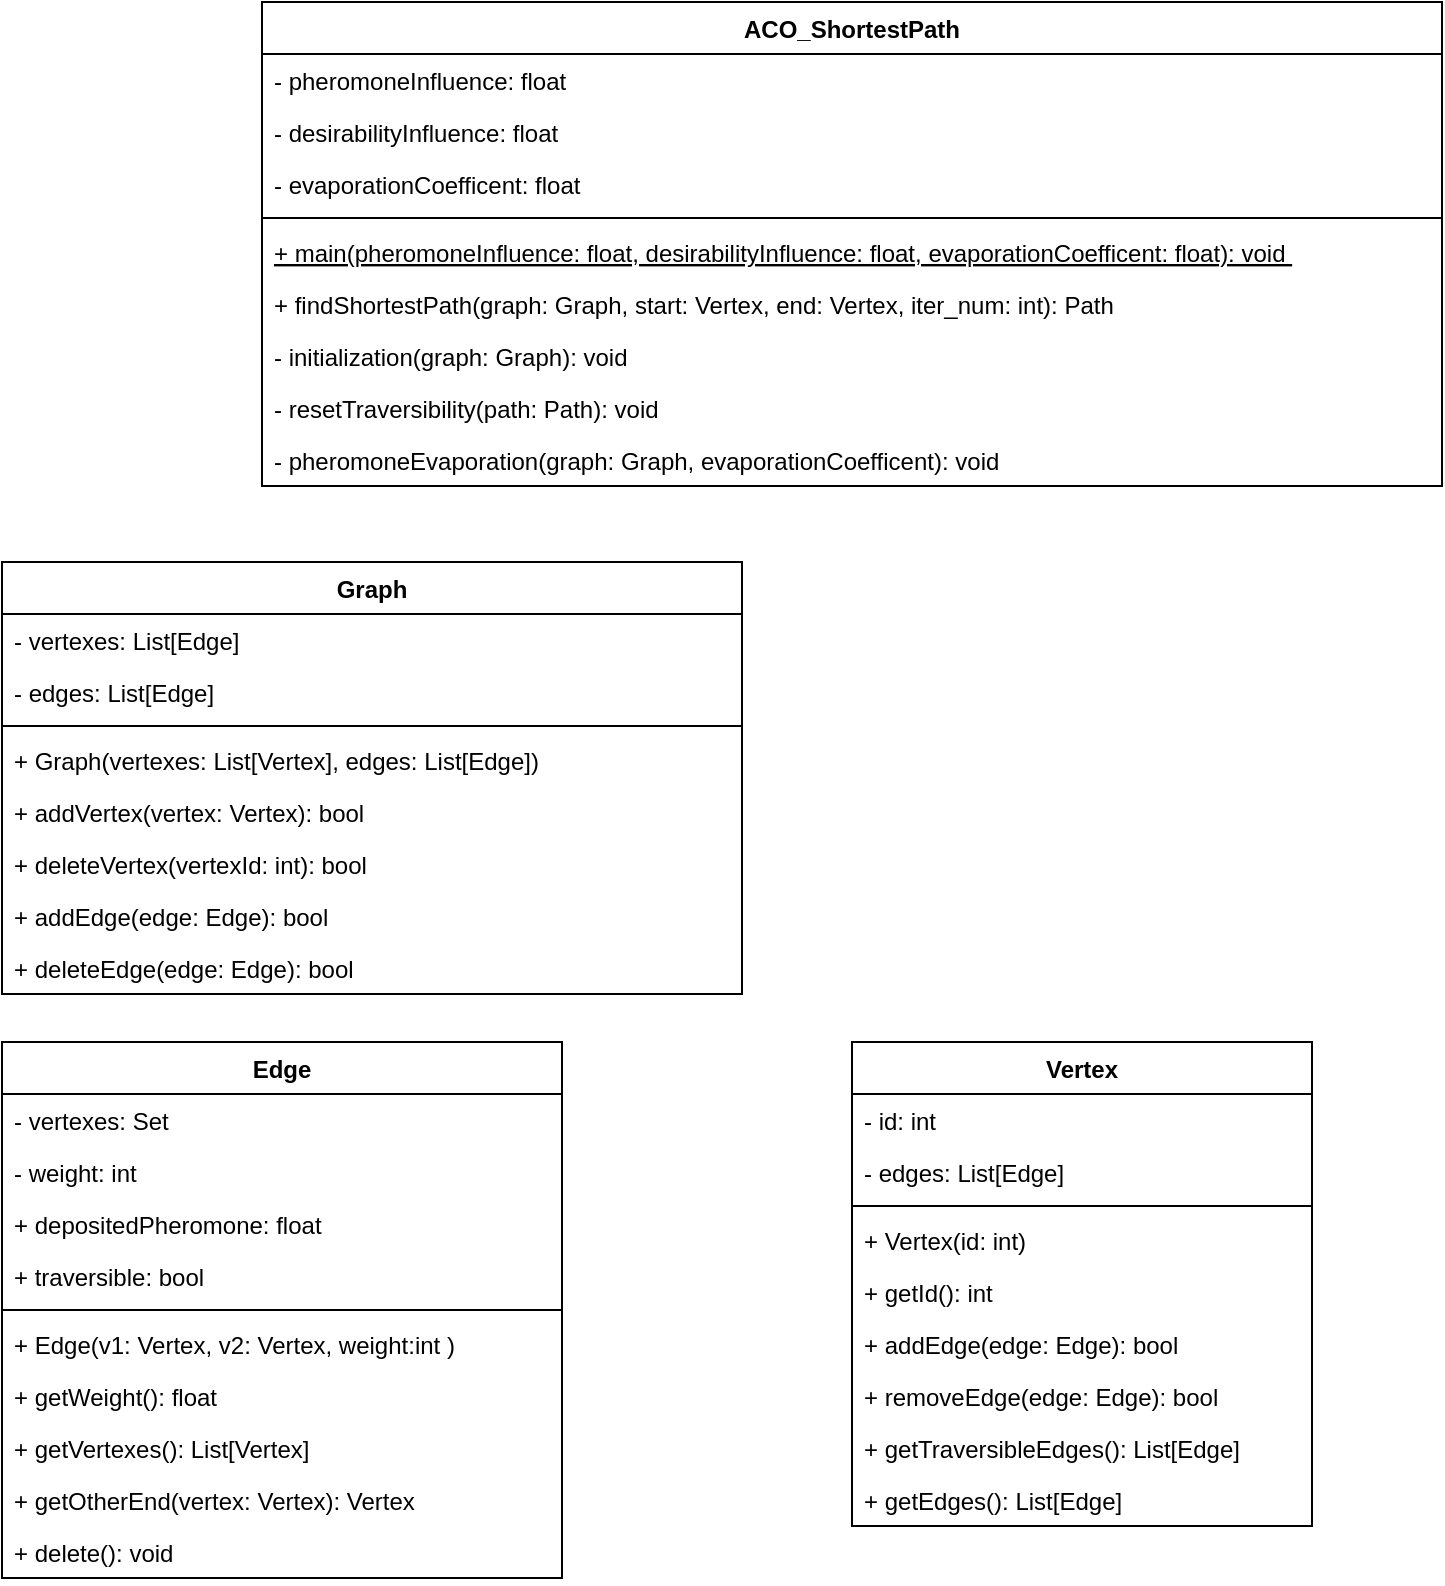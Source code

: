 <mxfile version="13.6.2" type="device"><diagram name="Page-1" id="c4acf3e9-155e-7222-9cf6-157b1a14988f"><mxGraphModel dx="1184" dy="882" grid="1" gridSize="10" guides="1" tooltips="1" connect="1" arrows="1" fold="1" page="1" pageScale="1" pageWidth="850" pageHeight="1100" background="#ffffff" math="0" shadow="0"><root><mxCell id="0"/><mxCell id="1" parent="0"/><mxCell id="sqjGZ9QeviKluE0AUtPM-5" value="ACO_ShortestPath" style="swimlane;fontStyle=1;align=center;verticalAlign=top;childLayout=stackLayout;horizontal=1;startSize=26;horizontalStack=0;resizeParent=1;resizeParentMax=0;resizeLast=0;collapsible=1;marginBottom=0;" vertex="1" parent="1"><mxGeometry x="130" y="20" width="590" height="242" as="geometry"/></mxCell><mxCell id="sqjGZ9QeviKluE0AUtPM-6" value="- pheromoneInfluence: float" style="text;strokeColor=none;fillColor=none;align=left;verticalAlign=top;spacingLeft=4;spacingRight=4;overflow=hidden;rotatable=0;points=[[0,0.5],[1,0.5]];portConstraint=eastwest;" vertex="1" parent="sqjGZ9QeviKluE0AUtPM-5"><mxGeometry y="26" width="590" height="26" as="geometry"/></mxCell><mxCell id="sqjGZ9QeviKluE0AUtPM-21" value="- desirabilityInfluence: float" style="text;strokeColor=none;fillColor=none;align=left;verticalAlign=top;spacingLeft=4;spacingRight=4;overflow=hidden;rotatable=0;points=[[0,0.5],[1,0.5]];portConstraint=eastwest;" vertex="1" parent="sqjGZ9QeviKluE0AUtPM-5"><mxGeometry y="52" width="590" height="26" as="geometry"/></mxCell><mxCell id="sqjGZ9QeviKluE0AUtPM-22" value="- evaporationCoefficent: float" style="text;strokeColor=none;fillColor=none;align=left;verticalAlign=top;spacingLeft=4;spacingRight=4;overflow=hidden;rotatable=0;points=[[0,0.5],[1,0.5]];portConstraint=eastwest;" vertex="1" parent="sqjGZ9QeviKluE0AUtPM-5"><mxGeometry y="78" width="590" height="26" as="geometry"/></mxCell><mxCell id="sqjGZ9QeviKluE0AUtPM-7" value="" style="line;strokeWidth=1;fillColor=none;align=left;verticalAlign=middle;spacingTop=-1;spacingLeft=3;spacingRight=3;rotatable=0;labelPosition=right;points=[];portConstraint=eastwest;" vertex="1" parent="sqjGZ9QeviKluE0AUtPM-5"><mxGeometry y="104" width="590" height="8" as="geometry"/></mxCell><mxCell id="sqjGZ9QeviKluE0AUtPM-8" value="+ main(pheromoneInfluence: float, desirabilityInfluence: float, evaporationCoefficent: float): void " style="text;strokeColor=none;fillColor=none;align=left;verticalAlign=top;spacingLeft=4;spacingRight=4;overflow=hidden;rotatable=0;points=[[0,0.5],[1,0.5]];portConstraint=eastwest;fontStyle=4" vertex="1" parent="sqjGZ9QeviKluE0AUtPM-5"><mxGeometry y="112" width="590" height="26" as="geometry"/></mxCell><mxCell id="sqjGZ9QeviKluE0AUtPM-16" value="+ findShortestPath(graph: Graph, start: Vertex, end: Vertex, iter_num: int): Path" style="text;strokeColor=none;fillColor=none;align=left;verticalAlign=top;spacingLeft=4;spacingRight=4;overflow=hidden;rotatable=0;points=[[0,0.5],[1,0.5]];portConstraint=eastwest;" vertex="1" parent="sqjGZ9QeviKluE0AUtPM-5"><mxGeometry y="138" width="590" height="26" as="geometry"/></mxCell><mxCell id="sqjGZ9QeviKluE0AUtPM-17" value="- initialization(graph: Graph): void" style="text;strokeColor=none;fillColor=none;align=left;verticalAlign=top;spacingLeft=4;spacingRight=4;overflow=hidden;rotatable=0;points=[[0,0.5],[1,0.5]];portConstraint=eastwest;" vertex="1" parent="sqjGZ9QeviKluE0AUtPM-5"><mxGeometry y="164" width="590" height="26" as="geometry"/></mxCell><mxCell id="sqjGZ9QeviKluE0AUtPM-18" value="- resetTraversibility(path: Path): void" style="text;strokeColor=none;fillColor=none;align=left;verticalAlign=top;spacingLeft=4;spacingRight=4;overflow=hidden;rotatable=0;points=[[0,0.5],[1,0.5]];portConstraint=eastwest;" vertex="1" parent="sqjGZ9QeviKluE0AUtPM-5"><mxGeometry y="190" width="590" height="26" as="geometry"/></mxCell><mxCell id="sqjGZ9QeviKluE0AUtPM-20" value="- pheromoneEvaporation(graph: Graph, evaporationCoefficent): void" style="text;strokeColor=none;fillColor=none;align=left;verticalAlign=top;spacingLeft=4;spacingRight=4;overflow=hidden;rotatable=0;points=[[0,0.5],[1,0.5]];portConstraint=eastwest;" vertex="1" parent="sqjGZ9QeviKluE0AUtPM-5"><mxGeometry y="216" width="590" height="26" as="geometry"/></mxCell><mxCell id="pg4ettiHtv_dSA1kMVpO-1" value="Graph" style="swimlane;fontStyle=1;align=center;verticalAlign=top;childLayout=stackLayout;horizontal=1;startSize=26;horizontalStack=0;resizeParent=1;resizeParentMax=0;resizeLast=0;collapsible=1;marginBottom=0;" parent="1" vertex="1"><mxGeometry y="300" width="370" height="216" as="geometry"><mxRectangle x="410" y="60" width="70" height="26" as="alternateBounds"/></mxGeometry></mxCell><mxCell id="pg4ettiHtv_dSA1kMVpO-3" value="- vertexes: List[Edge]" style="text;strokeColor=none;fillColor=none;align=left;verticalAlign=top;spacingLeft=4;spacingRight=4;overflow=hidden;rotatable=0;points=[[0,0.5],[1,0.5]];portConstraint=eastwest;" parent="pg4ettiHtv_dSA1kMVpO-1" vertex="1"><mxGeometry y="26" width="370" height="26" as="geometry"/></mxCell><mxCell id="pg4ettiHtv_dSA1kMVpO-4" value="- edges: List[Edge]" style="text;strokeColor=none;fillColor=none;align=left;verticalAlign=top;spacingLeft=4;spacingRight=4;overflow=hidden;rotatable=0;points=[[0,0.5],[1,0.5]];portConstraint=eastwest;" parent="pg4ettiHtv_dSA1kMVpO-1" vertex="1"><mxGeometry y="52" width="370" height="26" as="geometry"/></mxCell><mxCell id="pg4ettiHtv_dSA1kMVpO-5" value="" style="line;strokeWidth=1;fillColor=none;align=left;verticalAlign=middle;spacingTop=-1;spacingLeft=3;spacingRight=3;rotatable=0;labelPosition=right;points=[];portConstraint=eastwest;" parent="pg4ettiHtv_dSA1kMVpO-1" vertex="1"><mxGeometry y="78" width="370" height="8" as="geometry"/></mxCell><mxCell id="pg4ettiHtv_dSA1kMVpO-2" value="+ Graph(vertexes: List[Vertex], edges: List[Edge])" style="text;strokeColor=none;fillColor=none;align=left;verticalAlign=top;spacingLeft=4;spacingRight=4;overflow=hidden;rotatable=0;points=[[0,0.5],[1,0.5]];portConstraint=eastwest;" parent="pg4ettiHtv_dSA1kMVpO-1" vertex="1"><mxGeometry y="86" width="370" height="26" as="geometry"/></mxCell><mxCell id="pg4ettiHtv_dSA1kMVpO-7" value="+ addVertex(vertex: Vertex): bool" style="text;strokeColor=none;fillColor=none;align=left;verticalAlign=top;spacingLeft=4;spacingRight=4;overflow=hidden;rotatable=0;points=[[0,0.5],[1,0.5]];portConstraint=eastwest;" parent="pg4ettiHtv_dSA1kMVpO-1" vertex="1"><mxGeometry y="112" width="370" height="26" as="geometry"/></mxCell><mxCell id="JrEu-F-5bnfmGJyy2IwM-2" value="+ deleteVertex(vertexId: int): bool" style="text;strokeColor=none;fillColor=none;align=left;verticalAlign=top;spacingLeft=4;spacingRight=4;overflow=hidden;rotatable=0;points=[[0,0.5],[1,0.5]];portConstraint=eastwest;" parent="pg4ettiHtv_dSA1kMVpO-1" vertex="1"><mxGeometry y="138" width="370" height="26" as="geometry"/></mxCell><mxCell id="pg4ettiHtv_dSA1kMVpO-6" value="+ addEdge(edge: Edge): bool" style="text;strokeColor=none;fillColor=none;align=left;verticalAlign=top;spacingLeft=4;spacingRight=4;overflow=hidden;rotatable=0;points=[[0,0.5],[1,0.5]];portConstraint=eastwest;" parent="pg4ettiHtv_dSA1kMVpO-1" vertex="1"><mxGeometry y="164" width="370" height="26" as="geometry"/></mxCell><mxCell id="JrEu-F-5bnfmGJyy2IwM-1" value="+ deleteEdge(edge: Edge): bool" style="text;strokeColor=none;fillColor=none;align=left;verticalAlign=top;spacingLeft=4;spacingRight=4;overflow=hidden;rotatable=0;points=[[0,0.5],[1,0.5]];portConstraint=eastwest;" parent="pg4ettiHtv_dSA1kMVpO-1" vertex="1"><mxGeometry y="190" width="370" height="26" as="geometry"/></mxCell><mxCell id="pg4ettiHtv_dSA1kMVpO-14" value="Edge" style="swimlane;fontStyle=1;align=center;verticalAlign=top;childLayout=stackLayout;horizontal=1;startSize=26;horizontalStack=0;resizeParent=1;resizeParentMax=0;resizeLast=0;collapsible=1;marginBottom=0;" parent="1" vertex="1"><mxGeometry y="540" width="280" height="268" as="geometry"/></mxCell><mxCell id="pg4ettiHtv_dSA1kMVpO-16" value="- vertexes: Set" style="text;strokeColor=none;fillColor=none;align=left;verticalAlign=top;spacingLeft=4;spacingRight=4;overflow=hidden;rotatable=0;points=[[0,0.5],[1,0.5]];portConstraint=eastwest;" parent="pg4ettiHtv_dSA1kMVpO-14" vertex="1"><mxGeometry y="26" width="280" height="26" as="geometry"/></mxCell><mxCell id="pg4ettiHtv_dSA1kMVpO-17" value="- weight: int" style="text;strokeColor=none;fillColor=none;align=left;verticalAlign=top;spacingLeft=4;spacingRight=4;overflow=hidden;rotatable=0;points=[[0,0.5],[1,0.5]];portConstraint=eastwest;" parent="pg4ettiHtv_dSA1kMVpO-14" vertex="1"><mxGeometry y="52" width="280" height="26" as="geometry"/></mxCell><mxCell id="pg4ettiHtv_dSA1kMVpO-18" value="+ depositedPheromone: float" style="text;strokeColor=none;fillColor=none;align=left;verticalAlign=top;spacingLeft=4;spacingRight=4;overflow=hidden;rotatable=0;points=[[0,0.5],[1,0.5]];portConstraint=eastwest;" parent="pg4ettiHtv_dSA1kMVpO-14" vertex="1"><mxGeometry y="78" width="280" height="26" as="geometry"/></mxCell><mxCell id="JrEu-F-5bnfmGJyy2IwM-3" value="+ traversible: bool" style="text;strokeColor=none;fillColor=none;align=left;verticalAlign=top;spacingLeft=4;spacingRight=4;overflow=hidden;rotatable=0;points=[[0,0.5],[1,0.5]];portConstraint=eastwest;" parent="pg4ettiHtv_dSA1kMVpO-14" vertex="1"><mxGeometry y="104" width="280" height="26" as="geometry"/></mxCell><mxCell id="pg4ettiHtv_dSA1kMVpO-19" value="" style="line;strokeWidth=1;fillColor=none;align=left;verticalAlign=middle;spacingTop=-1;spacingLeft=3;spacingRight=3;rotatable=0;labelPosition=right;points=[];portConstraint=eastwest;" parent="pg4ettiHtv_dSA1kMVpO-14" vertex="1"><mxGeometry y="130" width="280" height="8" as="geometry"/></mxCell><mxCell id="pg4ettiHtv_dSA1kMVpO-15" value="+ Edge(v1: Vertex, v2: Vertex, weight:int ) " style="text;strokeColor=none;fillColor=none;align=left;verticalAlign=top;spacingLeft=4;spacingRight=4;overflow=hidden;rotatable=0;points=[[0,0.5],[1,0.5]];portConstraint=eastwest;" parent="pg4ettiHtv_dSA1kMVpO-14" vertex="1"><mxGeometry y="138" width="280" height="26" as="geometry"/></mxCell><mxCell id="JrEu-F-5bnfmGJyy2IwM-17" value="+ getWeight(): float" style="text;strokeColor=none;fillColor=none;align=left;verticalAlign=top;spacingLeft=4;spacingRight=4;overflow=hidden;rotatable=0;points=[[0,0.5],[1,0.5]];portConstraint=eastwest;" parent="pg4ettiHtv_dSA1kMVpO-14" vertex="1"><mxGeometry y="164" width="280" height="26" as="geometry"/></mxCell><mxCell id="JrEu-F-5bnfmGJyy2IwM-18" value="+ getVertexes(): List[Vertex]" style="text;strokeColor=none;fillColor=none;align=left;verticalAlign=top;spacingLeft=4;spacingRight=4;overflow=hidden;rotatable=0;points=[[0,0.5],[1,0.5]];portConstraint=eastwest;" parent="pg4ettiHtv_dSA1kMVpO-14" vertex="1"><mxGeometry y="190" width="280" height="26" as="geometry"/></mxCell><mxCell id="sqjGZ9QeviKluE0AUtPM-23" value="+ getOtherEnd(vertex: Vertex): Vertex" style="text;strokeColor=none;fillColor=none;align=left;verticalAlign=top;spacingLeft=4;spacingRight=4;overflow=hidden;rotatable=0;points=[[0,0.5],[1,0.5]];portConstraint=eastwest;" vertex="1" parent="pg4ettiHtv_dSA1kMVpO-14"><mxGeometry y="216" width="280" height="26" as="geometry"/></mxCell><mxCell id="JrEu-F-5bnfmGJyy2IwM-20" value="+ delete(): void" style="text;strokeColor=none;fillColor=none;align=left;verticalAlign=top;spacingLeft=4;spacingRight=4;overflow=hidden;rotatable=0;points=[[0,0.5],[1,0.5]];portConstraint=eastwest;" parent="pg4ettiHtv_dSA1kMVpO-14" vertex="1"><mxGeometry y="242" width="280" height="26" as="geometry"/></mxCell><mxCell id="pg4ettiHtv_dSA1kMVpO-8" value="Vertex" style="swimlane;fontStyle=1;align=center;verticalAlign=top;childLayout=stackLayout;horizontal=1;startSize=26;horizontalStack=0;resizeParent=1;resizeParentMax=0;resizeLast=0;collapsible=1;marginBottom=0;" parent="1" vertex="1"><mxGeometry x="425" y="540" width="230" height="242" as="geometry"/></mxCell><mxCell id="pg4ettiHtv_dSA1kMVpO-10" value="- id: int" style="text;strokeColor=none;fillColor=none;align=left;verticalAlign=top;spacingLeft=4;spacingRight=4;overflow=hidden;rotatable=0;points=[[0,0.5],[1,0.5]];portConstraint=eastwest;" parent="pg4ettiHtv_dSA1kMVpO-8" vertex="1"><mxGeometry y="26" width="230" height="26" as="geometry"/></mxCell><mxCell id="pg4ettiHtv_dSA1kMVpO-11" value="- edges: List[Edge]" style="text;strokeColor=none;fillColor=none;align=left;verticalAlign=top;spacingLeft=4;spacingRight=4;overflow=hidden;rotatable=0;points=[[0,0.5],[1,0.5]];portConstraint=eastwest;" parent="pg4ettiHtv_dSA1kMVpO-8" vertex="1"><mxGeometry y="52" width="230" height="26" as="geometry"/></mxCell><mxCell id="pg4ettiHtv_dSA1kMVpO-12" value="" style="line;strokeWidth=1;fillColor=none;align=left;verticalAlign=middle;spacingTop=-1;spacingLeft=3;spacingRight=3;rotatable=0;labelPosition=right;points=[];portConstraint=eastwest;" parent="pg4ettiHtv_dSA1kMVpO-8" vertex="1"><mxGeometry y="78" width="230" height="8" as="geometry"/></mxCell><mxCell id="pg4ettiHtv_dSA1kMVpO-9" value="+ Vertex(id: int) " style="text;strokeColor=none;fillColor=none;align=left;verticalAlign=top;spacingLeft=4;spacingRight=4;overflow=hidden;rotatable=0;points=[[0,0.5],[1,0.5]];portConstraint=eastwest;" parent="pg4ettiHtv_dSA1kMVpO-8" vertex="1"><mxGeometry y="86" width="230" height="26" as="geometry"/></mxCell><mxCell id="JrEu-F-5bnfmGJyy2IwM-16" value="+ getId(): int" style="text;strokeColor=none;fillColor=none;align=left;verticalAlign=top;spacingLeft=4;spacingRight=4;overflow=hidden;rotatable=0;points=[[0,0.5],[1,0.5]];portConstraint=eastwest;" parent="pg4ettiHtv_dSA1kMVpO-8" vertex="1"><mxGeometry y="112" width="230" height="26" as="geometry"/></mxCell><mxCell id="JrEu-F-5bnfmGJyy2IwM-15" value="+ addEdge(edge: Edge): bool" style="text;strokeColor=none;fillColor=none;align=left;verticalAlign=top;spacingLeft=4;spacingRight=4;overflow=hidden;rotatable=0;points=[[0,0.5],[1,0.5]];portConstraint=eastwest;" parent="pg4ettiHtv_dSA1kMVpO-8" vertex="1"><mxGeometry y="138" width="230" height="26" as="geometry"/></mxCell><mxCell id="pg4ettiHtv_dSA1kMVpO-13" value="+ removeEdge(edge: Edge): bool" style="text;strokeColor=none;fillColor=none;align=left;verticalAlign=top;spacingLeft=4;spacingRight=4;overflow=hidden;rotatable=0;points=[[0,0.5],[1,0.5]];portConstraint=eastwest;" parent="pg4ettiHtv_dSA1kMVpO-8" vertex="1"><mxGeometry y="164" width="230" height="26" as="geometry"/></mxCell><mxCell id="sqjGZ9QeviKluE0AUtPM-19" value="+ getTraversibleEdges(): List[Edge]" style="text;strokeColor=none;fillColor=none;align=left;verticalAlign=top;spacingLeft=4;spacingRight=4;overflow=hidden;rotatable=0;points=[[0,0.5],[1,0.5]];portConstraint=eastwest;" vertex="1" parent="pg4ettiHtv_dSA1kMVpO-8"><mxGeometry y="190" width="230" height="26" as="geometry"/></mxCell><mxCell id="JrEu-F-5bnfmGJyy2IwM-19" value="+ getEdges(): List[Edge]" style="text;strokeColor=none;fillColor=none;align=left;verticalAlign=top;spacingLeft=4;spacingRight=4;overflow=hidden;rotatable=0;points=[[0,0.5],[1,0.5]];portConstraint=eastwest;" parent="pg4ettiHtv_dSA1kMVpO-8" vertex="1"><mxGeometry y="216" width="230" height="26" as="geometry"/></mxCell></root></mxGraphModel></diagram></mxfile>